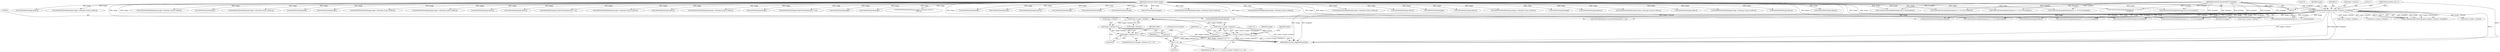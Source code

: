 digraph "0_ImageMagick_cc4ac341f29fa368da6ef01c207deaf8c61f6a2e@pointer" {
"1000580" [label="(Call,(ssize_t) image->columns)"];
"1000118" [label="(Call,QueueAuthenticPixels(image,0,y,image->columns,1,exception))"];
"1000106" [label="(MethodParameterIn,Image *image)"];
"1000109" [label="(MethodParameterIn,ssize_t y)"];
"1000110" [label="(MethodParameterIn,ExceptionInfo *exception)"];
"1000579" [label="(Call,(ssize_t) image->columns-1)"];
"1000577" [label="(Call,x < ((ssize_t) image->columns-1))"];
"1000586" [label="(Call,x+=2)"];
"1000662" [label="(Call,image->columns % 2)"];
"1000661" [label="(Call,(image->columns % 2) != 0)"];
"1000764" [label="(Call,(ssize_t) image->columns)"];
"1000478" [label="(Call,GetPixelChannels(image))"];
"1000403" [label="(Call,ConstrainColormapIndex(image,(*p) & 0x3,exception))"];
"1000147" [label="(Call,(ssize_t) image->columns)"];
"1000364" [label="(Call,GetPixelChannels(image))"];
"1000740" [label="(Call,SetPixelViaPixelInfo(image,image->colormap+(ssize_t) index,q))"];
"1000260" [label="(Call,SetPixelViaPixelInfo(image,image->colormap+(ssize_t) index,q))"];
"1000664" [label="(Identifier,image)"];
"1000298" [label="(Call,ConstrainColormapIndex(image,(*p >> 6) & 0x3,exception))"];
"1000611" [label="(Call,SetPixelViaPixelInfo(image,image->colormap+(ssize_t) index,q))"];
"1000121" [label="(Identifier,y)"];
"1000122" [label="(Call,image->columns)"];
"1000580" [label="(Call,(ssize_t) image->columns)"];
"1000660" [label="(ControlStructure,if ((image->columns % 2) != 0))"];
"1000307" [label="(Call,SetPixelIndex(image,index,q))"];
"1000795" [label="(Call,GetPixelChannels(image))"];
"1000544" [label="(Call,SetPixelIndex(image,index,q))"];
"1000250" [label="(Call,SetPixelViaPixelInfo(image,image->colormap+(ssize_t) index,q))"];
"1000658" [label="(Call,GetPixelChannels(image))"];
"1000410" [label="(Call,SetPixelIndex(image,index,q))"];
"1000510" [label="(Call,SetPixelViaPixelInfo(image,image->colormap+(ssize_t) index,q))"];
"1000106" [label="(MethodParameterIn,Image *image)"];
"1000670" [label="(Identifier,index)"];
"1000125" [label="(Literal,1)"];
"1000368" [label="(Call,ConstrainColormapIndex(image,(*p >> 2) & 0x3,exception))"];
"1000586" [label="(Call,x+=2)"];
"1000730" [label="(Call,SetPixelIndex(image,index,q))"];
"1000116" [label="(Call,q=QueueAuthenticPixels(image,0,y,image->columns,1,exception))"];
"1000627" [label="(Call,ConstrainColormapIndex(image,(*p) & 0x0f,exception))"];
"1000573" [label="(ControlStructure,for (x=0; x < ((ssize_t) image->columns-1); x+=2))"];
"1000725" [label="(Call,ConstrainColormapIndex(image,*p,exception))"];
"1000447" [label="(Call,ConstrainColormapIndex(image,(*p >> 6) & 0x3,exception))"];
"1000491" [label="(Call,ConstrainColormapIndex(image,(*p >> 4) & 0x3,exception))"];
"1000661" [label="(Call,(image->columns % 2) != 0)"];
"1000690" [label="(Call,SetPixelViaPixelInfo(image,image->colormap+(ssize_t) index,q))"];
"1000662" [label="(Call,image->columns % 2)"];
"1000634" [label="(Call,SetPixelIndex(image,index,q))"];
"1000582" [label="(Call,image->columns)"];
"1000286" [label="(Call,(ssize_t) image->columns)"];
"1000588" [label="(Literal,2)"];
"1000666" [label="(Literal,2)"];
"1000680" [label="(Call,SetPixelIndex(image,index,q))"];
"1000333" [label="(Call,ConstrainColormapIndex(image,(*p >> 4) & 0x3,exception))"];
"1000591" [label="(Identifier,index)"];
"1000601" [label="(Call,SetPixelIndex(image,index,q))"];
"1000579" [label="(Call,(ssize_t) image->columns-1)"];
"1000387" [label="(Call,SetPixelViaPixelInfo(image,image->colormap+(ssize_t) index,q))"];
"1000317" [label="(Call,SetPixelViaPixelInfo(image,image->colormap+(ssize_t) index,q))"];
"1000110" [label="(MethodParameterIn,ExceptionInfo *exception)"];
"1000432" [label="(Call,GetPixelChannels(image))"];
"1000772" [label="(Call,SetPixelRed(image,ScaleCharToQuantum(*p++),q))"];
"1000663" [label="(Call,image->columns)"];
"1000109" [label="(MethodParameterIn,ssize_t y)"];
"1000466" [label="(Call,SetPixelViaPixelInfo(image,image->colormap+(ssize_t) index,q))"];
"1000578" [label="(Identifier,x)"];
"1000623" [label="(Call,GetPixelChannels(image))"];
"1000667" [label="(Literal,0)"];
"1000399" [label="(Call,GetPixelChannels(image))"];
"1000585" [label="(Literal,1)"];
"1000715" [label="(Call,(ssize_t) image->columns)"];
"1000574" [label="(Call,x=0)"];
"1000671" [label="(Call,ConstrainColormapIndex(image,(*p >> 4) & 0x0f,exception))"];
"1000800" [label="(Call,SyncAuthenticPixels(image,exception))"];
"1000188" [label="(Call,SetPixelViaPixelInfo(image,image->colormap+(ssize_t) index,q))"];
"1000535" [label="(Call,ConstrainColormapIndex(image,(*p >> 2) & 0x3,\n                       exception))"];
"1000352" [label="(Call,SetPixelViaPixelInfo(image,image->colormap+(ssize_t) index,q))"];
"1000118" [label="(Call,QueueAuthenticPixels(image,0,y,image->columns,1,exception))"];
"1000587" [label="(Identifier,x)"];
"1000807" [label="(MethodReturn,static MagickBooleanType)"];
"1000456" [label="(Call,SetPixelIndex(image,index,q))"];
"1000500" [label="(Call,SetPixelIndex(image,index,q))"];
"1000178" [label="(Call,SetPixelIndex(image,index,q))"];
"1000592" [label="(Call,ConstrainColormapIndex(image,(*p >> 4) & 0x0f,exception))"];
"1000120" [label="(Literal,0)"];
"1000786" [label="(Call,SetPixelBlue(image,ScaleCharToQuantum(*p++),q))"];
"1000126" [label="(Identifier,exception)"];
"1000420" [label="(Call,SetPixelViaPixelInfo(image,image->colormap+(ssize_t) index,q))"];
"1000342" [label="(Call,SetPixelIndex(image,index,q))"];
"1000644" [label="(Call,SetPixelViaPixelInfo(image,image->colormap+(ssize_t) index,q))"];
"1000566" [label="(Call,GetPixelChannels(image))"];
"1000240" [label="(Call,SetPixelIndex(image,index,q))"];
"1000706" [label="(ControlStructure,break;)"];
"1000119" [label="(Identifier,image)"];
"1000779" [label="(Call,SetPixelGreen(image,ScaleCharToQuantum(*p++),q))"];
"1000272" [label="(Call,GetPixelChannels(image))"];
"1000329" [label="(Call,GetPixelChannels(image))"];
"1000554" [label="(Call,SetPixelViaPixelInfo(image,image->colormap+(ssize_t)\n                        index,q))"];
"1000754" [label="(Call,GetPixelChannels(image))"];
"1000200" [label="(Call,GetPixelChannels(image))"];
"1000377" [label="(Call,SetPixelIndex(image,index,q))"];
"1000704" [label="(Call,GetPixelChannels(image))"];
"1000577" [label="(Call,x < ((ssize_t) image->columns-1))"];
"1000522" [label="(Call,GetPixelChannels(image))"];
"1000580" -> "1000579"  [label="AST: "];
"1000580" -> "1000582"  [label="CFG: "];
"1000581" -> "1000580"  [label="AST: "];
"1000582" -> "1000580"  [label="AST: "];
"1000585" -> "1000580"  [label="CFG: "];
"1000580" -> "1000579"  [label="DDG: image->columns"];
"1000118" -> "1000580"  [label="DDG: image->columns"];
"1000580" -> "1000662"  [label="DDG: image->columns"];
"1000118" -> "1000116"  [label="AST: "];
"1000118" -> "1000126"  [label="CFG: "];
"1000119" -> "1000118"  [label="AST: "];
"1000120" -> "1000118"  [label="AST: "];
"1000121" -> "1000118"  [label="AST: "];
"1000122" -> "1000118"  [label="AST: "];
"1000125" -> "1000118"  [label="AST: "];
"1000126" -> "1000118"  [label="AST: "];
"1000116" -> "1000118"  [label="CFG: "];
"1000118" -> "1000807"  [label="DDG: exception"];
"1000118" -> "1000807"  [label="DDG: y"];
"1000118" -> "1000807"  [label="DDG: image->columns"];
"1000118" -> "1000807"  [label="DDG: image"];
"1000118" -> "1000116"  [label="DDG: exception"];
"1000118" -> "1000116"  [label="DDG: image"];
"1000118" -> "1000116"  [label="DDG: image->columns"];
"1000118" -> "1000116"  [label="DDG: 1"];
"1000118" -> "1000116"  [label="DDG: 0"];
"1000118" -> "1000116"  [label="DDG: y"];
"1000106" -> "1000118"  [label="DDG: image"];
"1000109" -> "1000118"  [label="DDG: y"];
"1000110" -> "1000118"  [label="DDG: exception"];
"1000118" -> "1000147"  [label="DDG: image->columns"];
"1000118" -> "1000178"  [label="DDG: image"];
"1000118" -> "1000240"  [label="DDG: image"];
"1000118" -> "1000286"  [label="DDG: image->columns"];
"1000118" -> "1000298"  [label="DDG: image"];
"1000118" -> "1000298"  [label="DDG: exception"];
"1000118" -> "1000447"  [label="DDG: image"];
"1000118" -> "1000447"  [label="DDG: exception"];
"1000118" -> "1000592"  [label="DDG: image"];
"1000118" -> "1000592"  [label="DDG: exception"];
"1000118" -> "1000671"  [label="DDG: image"];
"1000118" -> "1000671"  [label="DDG: exception"];
"1000118" -> "1000715"  [label="DDG: image->columns"];
"1000118" -> "1000725"  [label="DDG: image"];
"1000118" -> "1000725"  [label="DDG: exception"];
"1000118" -> "1000764"  [label="DDG: image->columns"];
"1000118" -> "1000772"  [label="DDG: image"];
"1000118" -> "1000800"  [label="DDG: image"];
"1000118" -> "1000800"  [label="DDG: exception"];
"1000106" -> "1000105"  [label="AST: "];
"1000106" -> "1000807"  [label="DDG: image"];
"1000106" -> "1000178"  [label="DDG: image"];
"1000106" -> "1000188"  [label="DDG: image"];
"1000106" -> "1000200"  [label="DDG: image"];
"1000106" -> "1000240"  [label="DDG: image"];
"1000106" -> "1000250"  [label="DDG: image"];
"1000106" -> "1000260"  [label="DDG: image"];
"1000106" -> "1000272"  [label="DDG: image"];
"1000106" -> "1000298"  [label="DDG: image"];
"1000106" -> "1000307"  [label="DDG: image"];
"1000106" -> "1000317"  [label="DDG: image"];
"1000106" -> "1000329"  [label="DDG: image"];
"1000106" -> "1000333"  [label="DDG: image"];
"1000106" -> "1000342"  [label="DDG: image"];
"1000106" -> "1000352"  [label="DDG: image"];
"1000106" -> "1000364"  [label="DDG: image"];
"1000106" -> "1000368"  [label="DDG: image"];
"1000106" -> "1000377"  [label="DDG: image"];
"1000106" -> "1000387"  [label="DDG: image"];
"1000106" -> "1000399"  [label="DDG: image"];
"1000106" -> "1000403"  [label="DDG: image"];
"1000106" -> "1000410"  [label="DDG: image"];
"1000106" -> "1000420"  [label="DDG: image"];
"1000106" -> "1000432"  [label="DDG: image"];
"1000106" -> "1000447"  [label="DDG: image"];
"1000106" -> "1000456"  [label="DDG: image"];
"1000106" -> "1000466"  [label="DDG: image"];
"1000106" -> "1000478"  [label="DDG: image"];
"1000106" -> "1000491"  [label="DDG: image"];
"1000106" -> "1000500"  [label="DDG: image"];
"1000106" -> "1000510"  [label="DDG: image"];
"1000106" -> "1000522"  [label="DDG: image"];
"1000106" -> "1000535"  [label="DDG: image"];
"1000106" -> "1000544"  [label="DDG: image"];
"1000106" -> "1000554"  [label="DDG: image"];
"1000106" -> "1000566"  [label="DDG: image"];
"1000106" -> "1000592"  [label="DDG: image"];
"1000106" -> "1000601"  [label="DDG: image"];
"1000106" -> "1000611"  [label="DDG: image"];
"1000106" -> "1000623"  [label="DDG: image"];
"1000106" -> "1000627"  [label="DDG: image"];
"1000106" -> "1000634"  [label="DDG: image"];
"1000106" -> "1000644"  [label="DDG: image"];
"1000106" -> "1000658"  [label="DDG: image"];
"1000106" -> "1000671"  [label="DDG: image"];
"1000106" -> "1000680"  [label="DDG: image"];
"1000106" -> "1000690"  [label="DDG: image"];
"1000106" -> "1000704"  [label="DDG: image"];
"1000106" -> "1000725"  [label="DDG: image"];
"1000106" -> "1000730"  [label="DDG: image"];
"1000106" -> "1000740"  [label="DDG: image"];
"1000106" -> "1000754"  [label="DDG: image"];
"1000106" -> "1000772"  [label="DDG: image"];
"1000106" -> "1000779"  [label="DDG: image"];
"1000106" -> "1000786"  [label="DDG: image"];
"1000106" -> "1000795"  [label="DDG: image"];
"1000106" -> "1000800"  [label="DDG: image"];
"1000109" -> "1000105"  [label="AST: "];
"1000109" -> "1000807"  [label="DDG: y"];
"1000110" -> "1000105"  [label="AST: "];
"1000110" -> "1000807"  [label="DDG: exception"];
"1000110" -> "1000298"  [label="DDG: exception"];
"1000110" -> "1000333"  [label="DDG: exception"];
"1000110" -> "1000368"  [label="DDG: exception"];
"1000110" -> "1000403"  [label="DDG: exception"];
"1000110" -> "1000447"  [label="DDG: exception"];
"1000110" -> "1000491"  [label="DDG: exception"];
"1000110" -> "1000535"  [label="DDG: exception"];
"1000110" -> "1000592"  [label="DDG: exception"];
"1000110" -> "1000627"  [label="DDG: exception"];
"1000110" -> "1000671"  [label="DDG: exception"];
"1000110" -> "1000725"  [label="DDG: exception"];
"1000110" -> "1000800"  [label="DDG: exception"];
"1000579" -> "1000577"  [label="AST: "];
"1000579" -> "1000585"  [label="CFG: "];
"1000585" -> "1000579"  [label="AST: "];
"1000577" -> "1000579"  [label="CFG: "];
"1000579" -> "1000807"  [label="DDG: (ssize_t) image->columns"];
"1000579" -> "1000577"  [label="DDG: (ssize_t) image->columns"];
"1000579" -> "1000577"  [label="DDG: 1"];
"1000577" -> "1000573"  [label="AST: "];
"1000578" -> "1000577"  [label="AST: "];
"1000591" -> "1000577"  [label="CFG: "];
"1000664" -> "1000577"  [label="CFG: "];
"1000577" -> "1000807"  [label="DDG: (ssize_t) image->columns-1"];
"1000577" -> "1000807"  [label="DDG: x < ((ssize_t) image->columns-1)"];
"1000577" -> "1000807"  [label="DDG: x"];
"1000574" -> "1000577"  [label="DDG: x"];
"1000586" -> "1000577"  [label="DDG: x"];
"1000577" -> "1000586"  [label="DDG: x"];
"1000586" -> "1000573"  [label="AST: "];
"1000586" -> "1000588"  [label="CFG: "];
"1000587" -> "1000586"  [label="AST: "];
"1000588" -> "1000586"  [label="AST: "];
"1000578" -> "1000586"  [label="CFG: "];
"1000662" -> "1000661"  [label="AST: "];
"1000662" -> "1000666"  [label="CFG: "];
"1000663" -> "1000662"  [label="AST: "];
"1000666" -> "1000662"  [label="AST: "];
"1000667" -> "1000662"  [label="CFG: "];
"1000662" -> "1000807"  [label="DDG: image->columns"];
"1000662" -> "1000661"  [label="DDG: image->columns"];
"1000662" -> "1000661"  [label="DDG: 2"];
"1000661" -> "1000660"  [label="AST: "];
"1000661" -> "1000667"  [label="CFG: "];
"1000667" -> "1000661"  [label="AST: "];
"1000670" -> "1000661"  [label="CFG: "];
"1000706" -> "1000661"  [label="CFG: "];
"1000661" -> "1000807"  [label="DDG: (image->columns % 2) != 0"];
"1000661" -> "1000807"  [label="DDG: image->columns % 2"];
}
